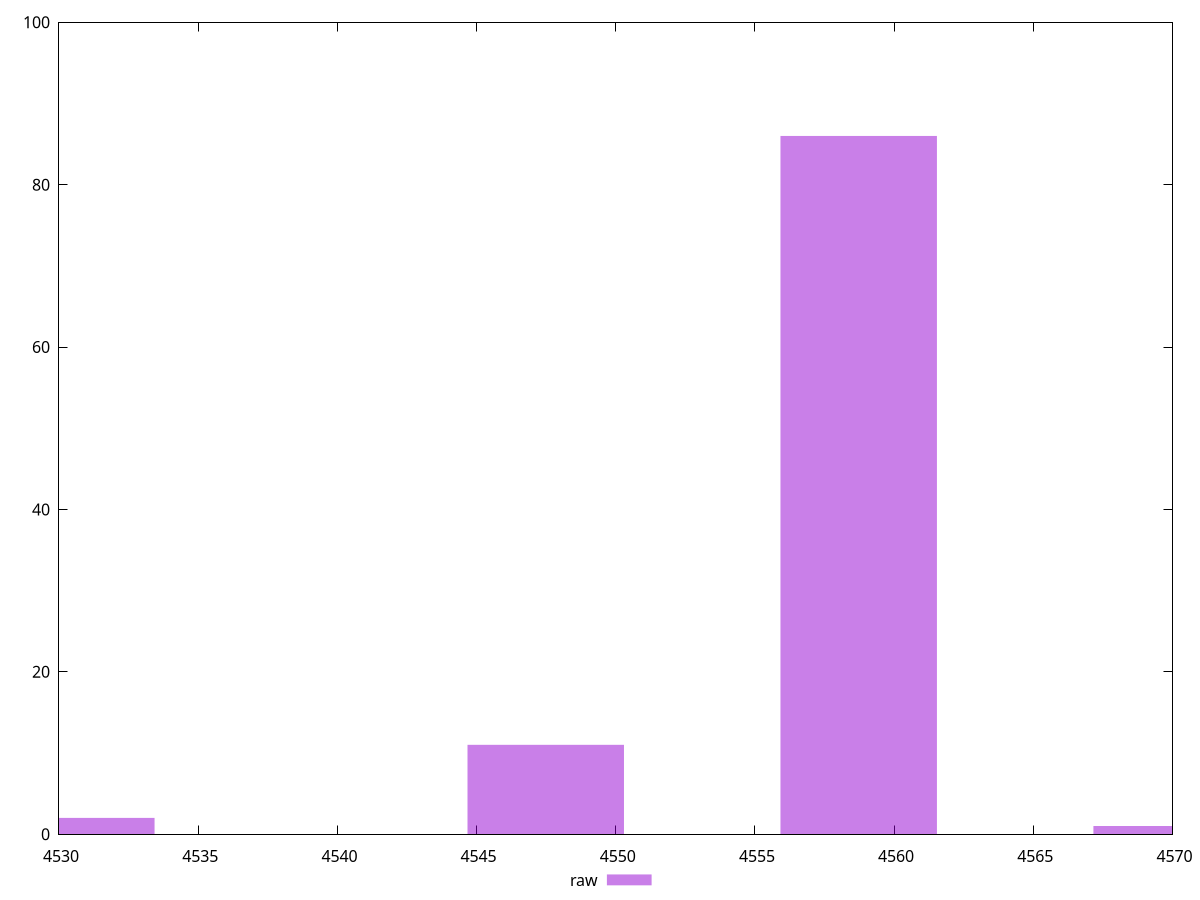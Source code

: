 reset

$raw <<EOF
4558.727417006213 86
4547.485179233077 11
4530.6218225733755 2
4569.969654779347 1
EOF

set key outside below
set boxwidth 5.621118886567463
set xrange [4530:4570]
set yrange [0:100]
set style fill transparent solid 0.5 noborder
set terminal svg size 640, 490 enhanced background rgb 'white'
set output "report_00007_2020-12-11T15:55:29.892Z/unused-javascript/samples/pages+cached+nointeractive/raw/histogram.svg"

plot $raw title "raw" with boxes

reset

